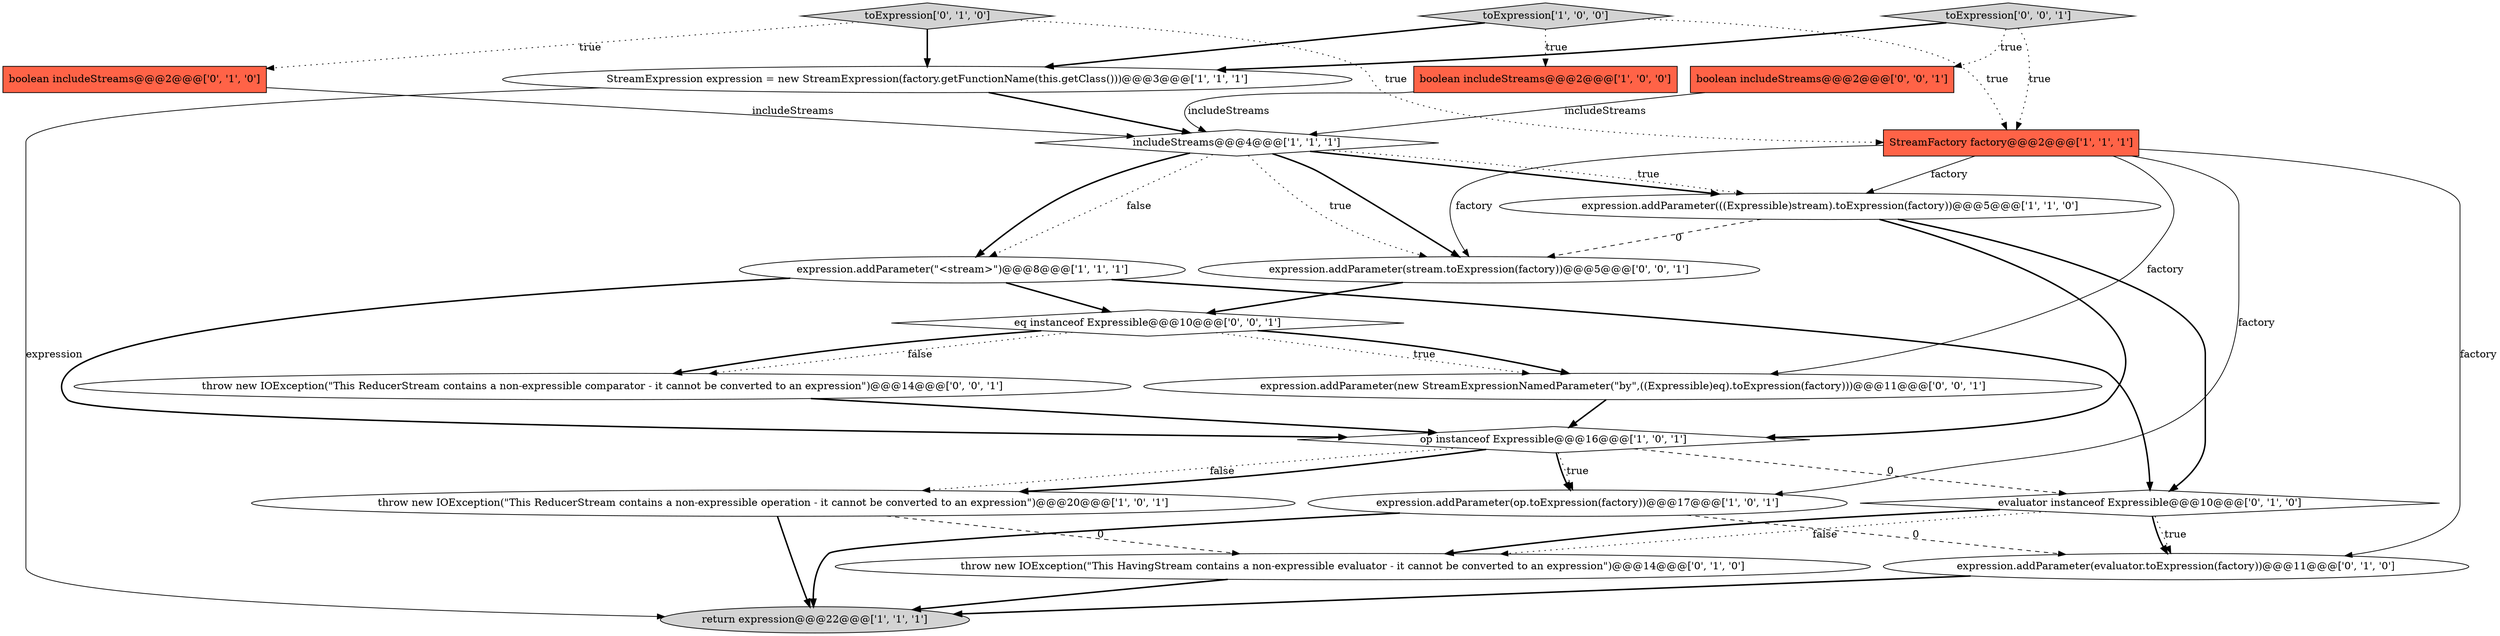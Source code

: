 digraph {
0 [style = filled, label = "return expression@@@22@@@['1', '1', '1']", fillcolor = lightgray, shape = ellipse image = "AAA0AAABBB1BBB"];
13 [style = filled, label = "toExpression['0', '1', '0']", fillcolor = lightgray, shape = diamond image = "AAA0AAABBB2BBB"];
8 [style = filled, label = "StreamFactory factory@@@2@@@['1', '1', '1']", fillcolor = tomato, shape = box image = "AAA0AAABBB1BBB"];
11 [style = filled, label = "boolean includeStreams@@@2@@@['0', '1', '0']", fillcolor = tomato, shape = box image = "AAA0AAABBB2BBB"];
6 [style = filled, label = "expression.addParameter(op.toExpression(factory))@@@17@@@['1', '0', '1']", fillcolor = white, shape = ellipse image = "AAA0AAABBB1BBB"];
1 [style = filled, label = "toExpression['1', '0', '0']", fillcolor = lightgray, shape = diamond image = "AAA0AAABBB1BBB"];
9 [style = filled, label = "StreamExpression expression = new StreamExpression(factory.getFunctionName(this.getClass()))@@@3@@@['1', '1', '1']", fillcolor = white, shape = ellipse image = "AAA0AAABBB1BBB"];
12 [style = filled, label = "expression.addParameter(evaluator.toExpression(factory))@@@11@@@['0', '1', '0']", fillcolor = white, shape = ellipse image = "AAA1AAABBB2BBB"];
16 [style = filled, label = "toExpression['0', '0', '1']", fillcolor = lightgray, shape = diamond image = "AAA0AAABBB3BBB"];
17 [style = filled, label = "boolean includeStreams@@@2@@@['0', '0', '1']", fillcolor = tomato, shape = box image = "AAA0AAABBB3BBB"];
10 [style = filled, label = "includeStreams@@@4@@@['1', '1', '1']", fillcolor = white, shape = diamond image = "AAA0AAABBB1BBB"];
3 [style = filled, label = "throw new IOException(\"This ReducerStream contains a non-expressible operation - it cannot be converted to an expression\")@@@20@@@['1', '0', '1']", fillcolor = white, shape = ellipse image = "AAA0AAABBB1BBB"];
21 [style = filled, label = "throw new IOException(\"This ReducerStream contains a non-expressible comparator - it cannot be converted to an expression\")@@@14@@@['0', '0', '1']", fillcolor = white, shape = ellipse image = "AAA0AAABBB3BBB"];
2 [style = filled, label = "boolean includeStreams@@@2@@@['1', '0', '0']", fillcolor = tomato, shape = box image = "AAA0AAABBB1BBB"];
20 [style = filled, label = "expression.addParameter(new StreamExpressionNamedParameter(\"by\",((Expressible)eq).toExpression(factory)))@@@11@@@['0', '0', '1']", fillcolor = white, shape = ellipse image = "AAA0AAABBB3BBB"];
7 [style = filled, label = "expression.addParameter(\"<stream>\")@@@8@@@['1', '1', '1']", fillcolor = white, shape = ellipse image = "AAA0AAABBB1BBB"];
4 [style = filled, label = "op instanceof Expressible@@@16@@@['1', '0', '1']", fillcolor = white, shape = diamond image = "AAA0AAABBB1BBB"];
18 [style = filled, label = "eq instanceof Expressible@@@10@@@['0', '0', '1']", fillcolor = white, shape = diamond image = "AAA0AAABBB3BBB"];
19 [style = filled, label = "expression.addParameter(stream.toExpression(factory))@@@5@@@['0', '0', '1']", fillcolor = white, shape = ellipse image = "AAA0AAABBB3BBB"];
5 [style = filled, label = "expression.addParameter(((Expressible)stream).toExpression(factory))@@@5@@@['1', '1', '0']", fillcolor = white, shape = ellipse image = "AAA0AAABBB1BBB"];
14 [style = filled, label = "evaluator instanceof Expressible@@@10@@@['0', '1', '0']", fillcolor = white, shape = diamond image = "AAA1AAABBB2BBB"];
15 [style = filled, label = "throw new IOException(\"This HavingStream contains a non-expressible evaluator - it cannot be converted to an expression\")@@@14@@@['0', '1', '0']", fillcolor = white, shape = ellipse image = "AAA1AAABBB2BBB"];
12->0 [style = bold, label=""];
5->14 [style = bold, label=""];
2->10 [style = solid, label="includeStreams"];
8->12 [style = solid, label="factory"];
4->6 [style = bold, label=""];
18->20 [style = dotted, label="true"];
4->14 [style = dashed, label="0"];
1->8 [style = dotted, label="true"];
18->20 [style = bold, label=""];
1->9 [style = bold, label=""];
10->7 [style = dotted, label="false"];
4->3 [style = dotted, label="false"];
8->20 [style = solid, label="factory"];
7->18 [style = bold, label=""];
6->0 [style = bold, label=""];
20->4 [style = bold, label=""];
13->11 [style = dotted, label="true"];
14->12 [style = bold, label=""];
13->8 [style = dotted, label="true"];
14->15 [style = dotted, label="false"];
5->19 [style = dashed, label="0"];
14->12 [style = dotted, label="true"];
5->4 [style = bold, label=""];
10->19 [style = bold, label=""];
7->14 [style = bold, label=""];
6->12 [style = dashed, label="0"];
10->7 [style = bold, label=""];
15->0 [style = bold, label=""];
8->5 [style = solid, label="factory"];
11->10 [style = solid, label="includeStreams"];
7->4 [style = bold, label=""];
18->21 [style = dotted, label="false"];
3->0 [style = bold, label=""];
3->15 [style = dashed, label="0"];
18->21 [style = bold, label=""];
1->2 [style = dotted, label="true"];
16->8 [style = dotted, label="true"];
8->19 [style = solid, label="factory"];
17->10 [style = solid, label="includeStreams"];
13->9 [style = bold, label=""];
16->9 [style = bold, label=""];
10->19 [style = dotted, label="true"];
4->6 [style = dotted, label="true"];
21->4 [style = bold, label=""];
14->15 [style = bold, label=""];
19->18 [style = bold, label=""];
4->3 [style = bold, label=""];
16->17 [style = dotted, label="true"];
10->5 [style = bold, label=""];
9->0 [style = solid, label="expression"];
10->5 [style = dotted, label="true"];
9->10 [style = bold, label=""];
8->6 [style = solid, label="factory"];
}
